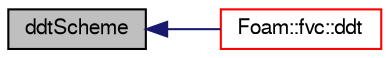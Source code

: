 digraph "ddtScheme"
{
  bgcolor="transparent";
  edge [fontname="FreeSans",fontsize="10",labelfontname="FreeSans",labelfontsize="10"];
  node [fontname="FreeSans",fontsize="10",shape=record];
  rankdir="LR";
  Node917 [label="ddtScheme",height=0.2,width=0.4,color="black", fillcolor="grey75", style="filled", fontcolor="black"];
  Node917 -> Node918 [dir="back",color="midnightblue",fontsize="10",style="solid",fontname="FreeSans"];
  Node918 [label="Foam::fvc::ddt",height=0.2,width=0.4,color="red",URL="$a21134.html#a5dc871206ab86042756c8ccfdc5797ad"];
}
